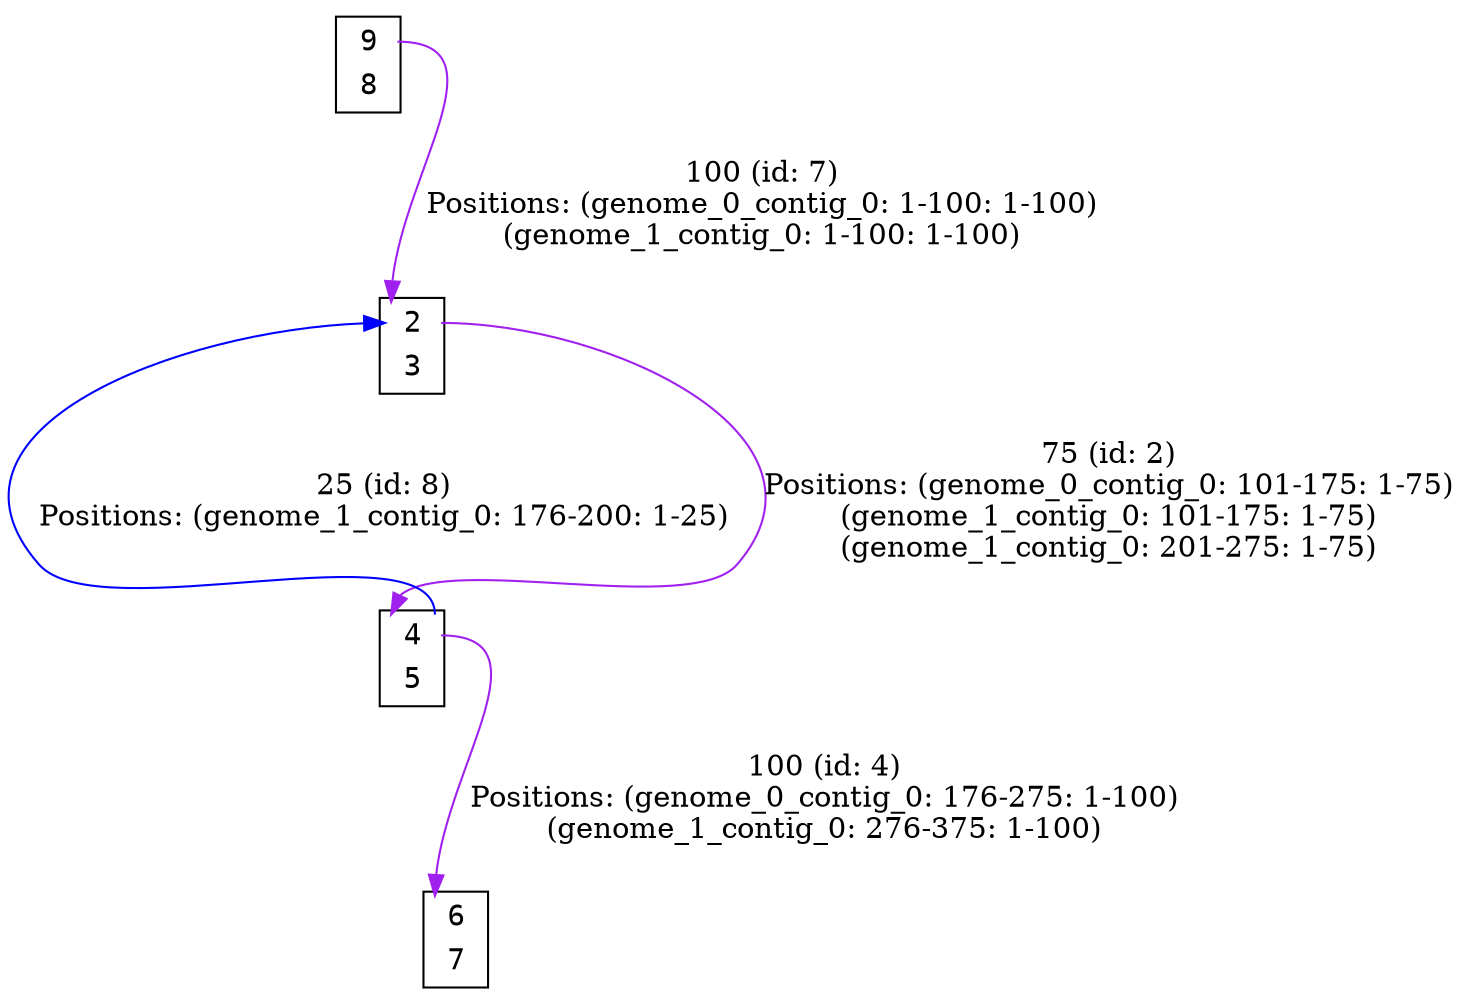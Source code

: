 digraph my_graph {
node[fontname=<Courier>,shape=<plaintext>]
vertex_0x125e300_0x1265cc0[label=<<TABLE bgcolor = "white">
<TR><TD BORDER = "0" PORT = "port_0x1265cc0_in"></TD><TD BORDER = "0" PORT = "port_">2</TD><TD BORDER = "0" PORT = "port_0x1265cc0_out"></TD></TR>
<TR><TD BORDER = "0" PORT = "port_0x125e300_out"></TD><TD BORDER = "0" PORT = "port_">3</TD><TD BORDER = "0" PORT = "port_0x125e300_in"></TD></TR>
</TABLE>>,style=<filled>,color=<black>,fillcolor=<white>]
vertex_0x126b000_0x126b040[label=<<TABLE bgcolor = "white">
<TR><TD BORDER = "0" PORT = "port_0x126b000_in"></TD><TD BORDER = "0" PORT = "port_">4</TD><TD BORDER = "0" PORT = "port_0x126b000_out"></TD></TR>
<TR><TD BORDER = "0" PORT = "port_0x126b040_out"></TD><TD BORDER = "0" PORT = "port_">5</TD><TD BORDER = "0" PORT = "port_0x126b040_in"></TD></TR>
</TABLE>>,style=<filled>,color=<black>,fillcolor=<white>]
vertex_0x125e340_0x125e780[label=<<TABLE bgcolor = "white">
<TR><TD BORDER = "0" PORT = "port_0x125e780_in"></TD><TD BORDER = "0" PORT = "port_">6</TD><TD BORDER = "0" PORT = "port_0x125e780_out"></TD></TR>
<TR><TD BORDER = "0" PORT = "port_0x125e340_out"></TD><TD BORDER = "0" PORT = "port_">7</TD><TD BORDER = "0" PORT = "port_0x125e340_in"></TD></TR>
</TABLE>>,style=<filled>,color=<black>,fillcolor=<white>]
vertex_0x126add0_0x126b520[label=<<TABLE bgcolor = "white">
<TR><TD BORDER = "0" PORT = "port_0x126b520_in"></TD><TD BORDER = "0" PORT = "port_">9</TD><TD BORDER = "0" PORT = "port_0x126b520_out"></TD></TR>
<TR><TD BORDER = "0" PORT = "port_0x126add0_out"></TD><TD BORDER = "0" PORT = "port_">8</TD><TD BORDER = "0" PORT = "port_0x126add0_in"></TD></TR>
</TABLE>>,style=<filled>,color=<black>,fillcolor=<white>]
vertex_0x125e300_0x1265cc0:port_0x1265cc0_out->vertex_0x126b000_0x126b040:port_0x126b000_in[label="75 (id: 2)\nPositions: (genome_0_contig_0: 101-175: 1-75)\n(genome_1_contig_0: 101-175: 1-75)\n(genome_1_contig_0: 201-275: 1-75)\n",len=<0>,K=<0>,color=<purple>]
vertex_0x126b000_0x126b040:port_0x126b000_out->vertex_0x125e340_0x125e780:port_0x125e780_in[label="100 (id: 4)\nPositions: (genome_0_contig_0: 176-275: 1-100)\n(genome_1_contig_0: 276-375: 1-100)\n",len=<0>,K=<0>,color=<purple>]
vertex_0x126add0_0x126b520:port_0x126b520_out->vertex_0x125e300_0x1265cc0:port_0x1265cc0_in[label="100 (id: 7)\nPositions: (genome_0_contig_0: 1-100: 1-100)\n(genome_1_contig_0: 1-100: 1-100)\n",len=<0>,K=<0>,color=<purple>]
vertex_0x126b000_0x126b040:port_0x126b000_out->vertex_0x125e300_0x1265cc0:port_0x1265cc0_in[label="25 (id: 8)\nPositions: (genome_1_contig_0: 176-200: 1-25)\n",len=<0>,K=<0>,color=<blue>]
}
